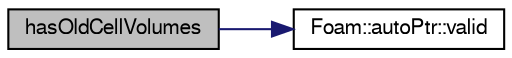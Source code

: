 digraph "hasOldCellVolumes"
{
  bgcolor="transparent";
  edge [fontname="FreeSans",fontsize="10",labelfontname="FreeSans",labelfontsize="10"];
  node [fontname="FreeSans",fontsize="10",shape=record];
  rankdir="LR";
  Node12765 [label="hasOldCellVolumes",height=0.2,width=0.4,color="black", fillcolor="grey75", style="filled", fontcolor="black"];
  Node12765 -> Node12766 [color="midnightblue",fontsize="10",style="solid",fontname="FreeSans"];
  Node12766 [label="Foam::autoPtr::valid",height=0.2,width=0.4,color="black",URL="$a25958.html#a315419f26d3c59fa143b49b90a019049",tooltip="Return true if the autoPtr valid (ie, the pointer is set). "];
}
